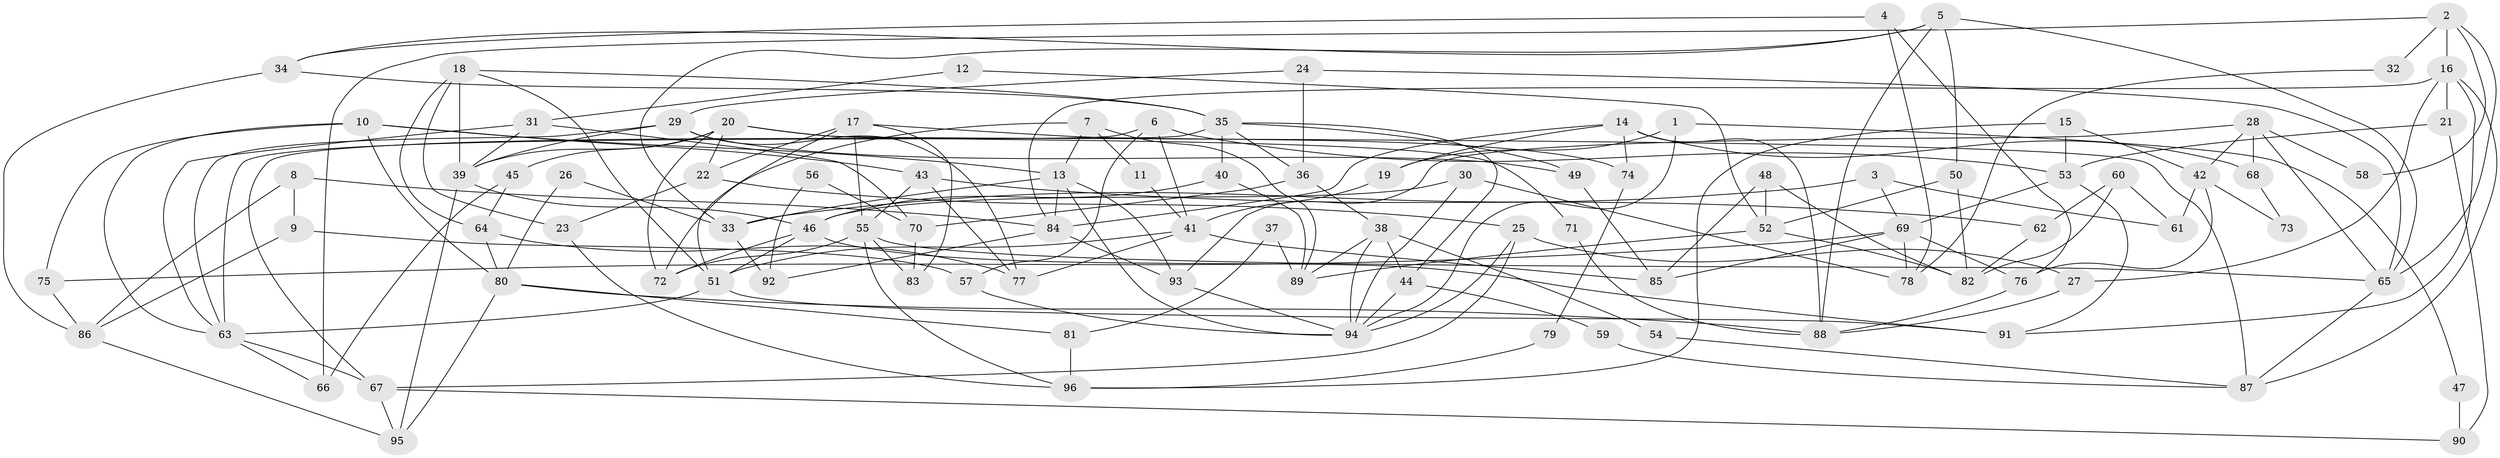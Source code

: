 // coarse degree distribution, {4: 0.18032786885245902, 9: 0.06557377049180328, 6: 0.08196721311475409, 5: 0.2459016393442623, 2: 0.13114754098360656, 8: 0.08196721311475409, 7: 0.04918032786885246, 3: 0.14754098360655737, 11: 0.01639344262295082}
// Generated by graph-tools (version 1.1) at 2025/41/03/06/25 10:41:59]
// undirected, 96 vertices, 192 edges
graph export_dot {
graph [start="1"]
  node [color=gray90,style=filled];
  1;
  2;
  3;
  4;
  5;
  6;
  7;
  8;
  9;
  10;
  11;
  12;
  13;
  14;
  15;
  16;
  17;
  18;
  19;
  20;
  21;
  22;
  23;
  24;
  25;
  26;
  27;
  28;
  29;
  30;
  31;
  32;
  33;
  34;
  35;
  36;
  37;
  38;
  39;
  40;
  41;
  42;
  43;
  44;
  45;
  46;
  47;
  48;
  49;
  50;
  51;
  52;
  53;
  54;
  55;
  56;
  57;
  58;
  59;
  60;
  61;
  62;
  63;
  64;
  65;
  66;
  67;
  68;
  69;
  70;
  71;
  72;
  73;
  74;
  75;
  76;
  77;
  78;
  79;
  80;
  81;
  82;
  83;
  84;
  85;
  86;
  87;
  88;
  89;
  90;
  91;
  92;
  93;
  94;
  95;
  96;
  1 -- 94;
  1 -- 19;
  1 -- 47;
  2 -- 66;
  2 -- 65;
  2 -- 16;
  2 -- 32;
  2 -- 58;
  3 -- 69;
  3 -- 33;
  3 -- 61;
  4 -- 76;
  4 -- 78;
  4 -- 34;
  5 -- 88;
  5 -- 34;
  5 -- 33;
  5 -- 50;
  5 -- 65;
  6 -- 41;
  6 -- 53;
  6 -- 57;
  6 -- 63;
  7 -- 72;
  7 -- 89;
  7 -- 11;
  7 -- 13;
  8 -- 86;
  8 -- 84;
  8 -- 9;
  9 -- 86;
  9 -- 57;
  10 -- 13;
  10 -- 63;
  10 -- 43;
  10 -- 75;
  10 -- 80;
  11 -- 41;
  12 -- 31;
  12 -- 52;
  13 -- 94;
  13 -- 33;
  13 -- 84;
  13 -- 93;
  14 -- 88;
  14 -- 84;
  14 -- 19;
  14 -- 68;
  14 -- 74;
  15 -- 96;
  15 -- 42;
  15 -- 53;
  16 -- 84;
  16 -- 21;
  16 -- 27;
  16 -- 87;
  16 -- 91;
  17 -- 51;
  17 -- 55;
  17 -- 22;
  17 -- 74;
  17 -- 83;
  18 -- 35;
  18 -- 51;
  18 -- 23;
  18 -- 39;
  18 -- 64;
  19 -- 41;
  20 -- 87;
  20 -- 72;
  20 -- 22;
  20 -- 39;
  20 -- 45;
  20 -- 71;
  21 -- 53;
  21 -- 90;
  22 -- 23;
  22 -- 25;
  23 -- 96;
  24 -- 65;
  24 -- 29;
  24 -- 36;
  25 -- 67;
  25 -- 27;
  25 -- 94;
  26 -- 80;
  26 -- 33;
  27 -- 88;
  28 -- 93;
  28 -- 42;
  28 -- 58;
  28 -- 65;
  28 -- 68;
  29 -- 39;
  29 -- 77;
  29 -- 49;
  29 -- 63;
  30 -- 46;
  30 -- 94;
  30 -- 78;
  31 -- 39;
  31 -- 63;
  31 -- 70;
  32 -- 78;
  33 -- 92;
  34 -- 35;
  34 -- 86;
  35 -- 67;
  35 -- 36;
  35 -- 40;
  35 -- 44;
  35 -- 49;
  36 -- 38;
  36 -- 70;
  37 -- 89;
  37 -- 81;
  38 -- 44;
  38 -- 94;
  38 -- 54;
  38 -- 89;
  39 -- 46;
  39 -- 95;
  40 -- 46;
  40 -- 89;
  41 -- 51;
  41 -- 85;
  41 -- 77;
  42 -- 76;
  42 -- 61;
  42 -- 73;
  43 -- 55;
  43 -- 62;
  43 -- 77;
  44 -- 94;
  44 -- 59;
  45 -- 64;
  45 -- 66;
  46 -- 91;
  46 -- 51;
  46 -- 72;
  47 -- 90;
  48 -- 85;
  48 -- 52;
  48 -- 82;
  49 -- 85;
  50 -- 52;
  50 -- 82;
  51 -- 63;
  51 -- 91;
  52 -- 89;
  52 -- 82;
  53 -- 91;
  53 -- 69;
  54 -- 87;
  55 -- 83;
  55 -- 65;
  55 -- 72;
  55 -- 96;
  56 -- 70;
  56 -- 92;
  57 -- 94;
  59 -- 87;
  60 -- 82;
  60 -- 62;
  60 -- 61;
  62 -- 82;
  63 -- 66;
  63 -- 67;
  64 -- 77;
  64 -- 80;
  65 -- 87;
  67 -- 95;
  67 -- 90;
  68 -- 73;
  69 -- 75;
  69 -- 76;
  69 -- 78;
  69 -- 85;
  70 -- 83;
  71 -- 88;
  74 -- 79;
  75 -- 86;
  76 -- 88;
  79 -- 96;
  80 -- 81;
  80 -- 88;
  80 -- 95;
  81 -- 96;
  84 -- 93;
  84 -- 92;
  86 -- 95;
  93 -- 94;
}
